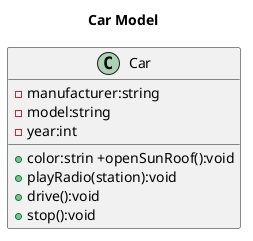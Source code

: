 @startuml
title Car Model
class Car {
    -manufacturer:string
    -model:string
    -year:int
    +color:strin +openSunRoof():void
    +playRadio(station):void
    +drive():void
    +stop():void
}
@enduml